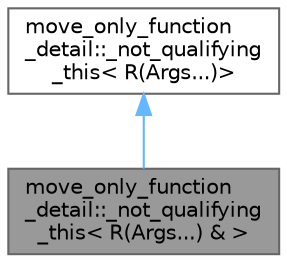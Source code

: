 digraph "move_only_function_detail::_not_qualifying_this&lt; R(Args...) &amp; &gt;"
{
 // LATEX_PDF_SIZE
  bgcolor="transparent";
  edge [fontname=Helvetica,fontsize=10,labelfontname=Helvetica,labelfontsize=10];
  node [fontname=Helvetica,fontsize=10,shape=box,height=0.2,width=0.4];
  Node1 [id="Node000001",label="move_only_function\l_detail::_not_qualifying\l_this\< R(Args...) & \>",height=0.2,width=0.4,color="gray40", fillcolor="grey60", style="filled", fontcolor="black",tooltip=" "];
  Node2 -> Node1 [id="edge2_Node000001_Node000002",dir="back",color="steelblue1",style="solid",tooltip=" "];
  Node2 [id="Node000002",label="move_only_function\l_detail::_not_qualifying\l_this\< R(Args...)\>",height=0.2,width=0.4,color="gray40", fillcolor="white", style="filled",URL="$structmove__only__function__detail_1_1__not__qualifying__this_3_01_r_07_args_8_8_8_08_4.html",tooltip=" "];
}
